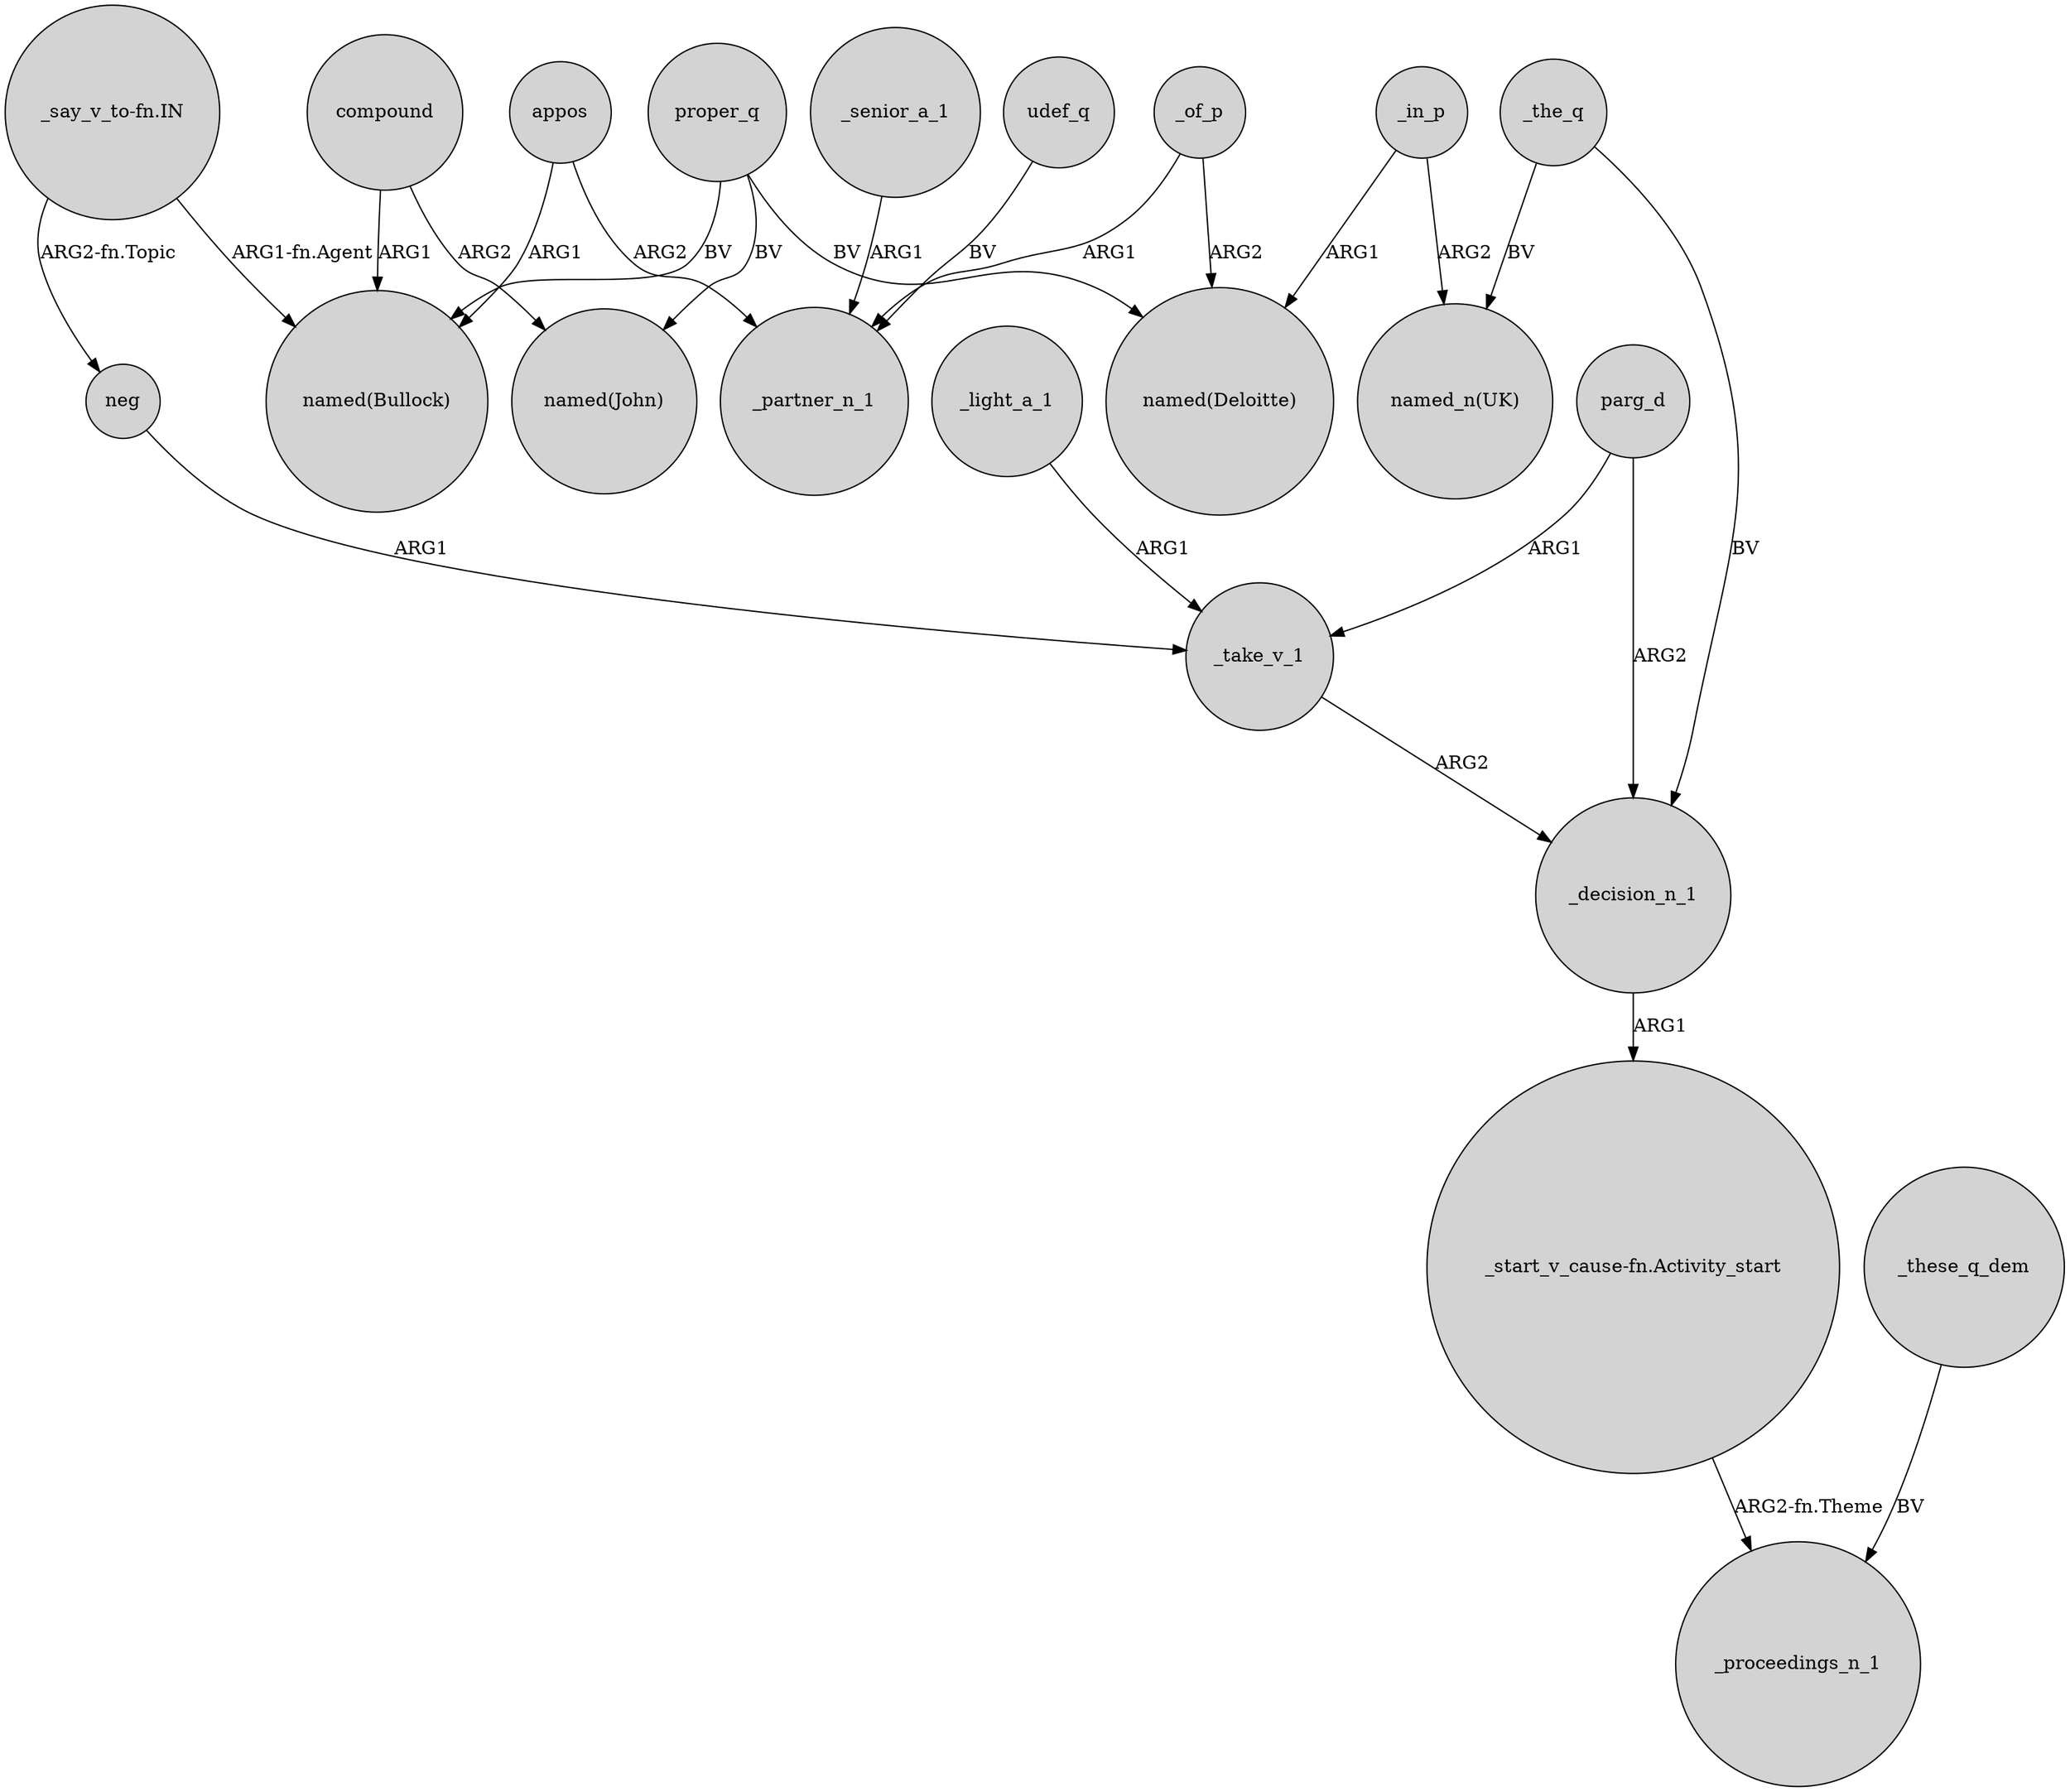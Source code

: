 digraph {
	node [shape=circle style=filled]
	compound -> "named(John)" [label=ARG2]
	_take_v_1 -> _decision_n_1 [label=ARG2]
	proper_q -> "named(Deloitte)" [label=BV]
	_of_p -> "named(Deloitte)" [label=ARG2]
	appos -> "named(Bullock)" [label=ARG1]
	"_say_v_to-fn.IN" -> "named(Bullock)" [label="ARG1-fn.Agent"]
	_decision_n_1 -> "_start_v_cause-fn.Activity_start" [label=ARG1]
	_these_q_dem -> _proceedings_n_1 [label=BV]
	parg_d -> _decision_n_1 [label=ARG2]
	appos -> _partner_n_1 [label=ARG2]
	_the_q -> _decision_n_1 [label=BV]
	proper_q -> "named(Bullock)" [label=BV]
	_light_a_1 -> _take_v_1 [label=ARG1]
	udef_q -> _partner_n_1 [label=BV]
	neg -> _take_v_1 [label=ARG1]
	_the_q -> "named_n(UK)" [label=BV]
	_senior_a_1 -> _partner_n_1 [label=ARG1]
	_of_p -> _partner_n_1 [label=ARG1]
	compound -> "named(Bullock)" [label=ARG1]
	"_say_v_to-fn.IN" -> neg [label="ARG2-fn.Topic"]
	_in_p -> "named(Deloitte)" [label=ARG1]
	_in_p -> "named_n(UK)" [label=ARG2]
	proper_q -> "named(John)" [label=BV]
	"_start_v_cause-fn.Activity_start" -> _proceedings_n_1 [label="ARG2-fn.Theme"]
	parg_d -> _take_v_1 [label=ARG1]
}
